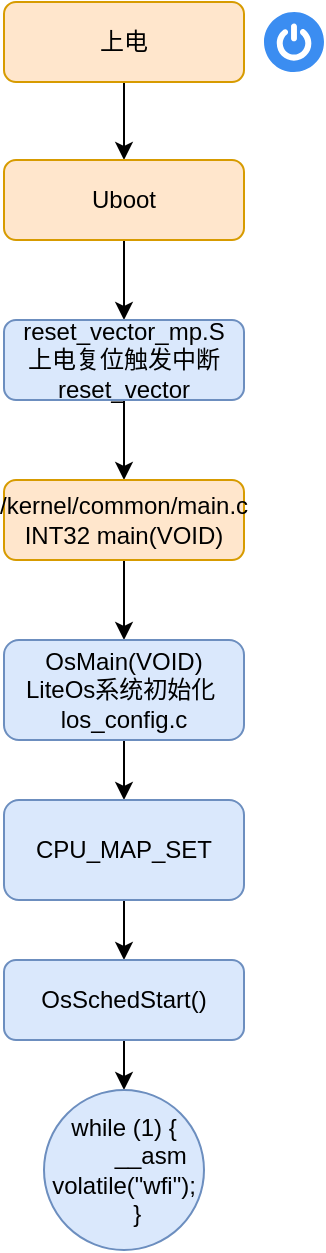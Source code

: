 <mxfile version="22.1.11" type="github">
  <diagram name="第 1 页" id="Cr2VqbzI6dDtqjlpagMs">
    <mxGraphModel dx="1195" dy="650" grid="1" gridSize="10" guides="1" tooltips="1" connect="1" arrows="1" fold="1" page="1" pageScale="1" pageWidth="827" pageHeight="1169" math="0" shadow="0">
      <root>
        <mxCell id="0" />
        <mxCell id="1" parent="0" />
        <mxCell id="z2g5AGjKFLvPSnn4dV-h-4" value="" style="edgeStyle=orthogonalEdgeStyle;rounded=0;orthogonalLoop=1;jettySize=auto;html=1;" edge="1" parent="1" source="z2g5AGjKFLvPSnn4dV-h-1" target="z2g5AGjKFLvPSnn4dV-h-3">
          <mxGeometry relative="1" as="geometry" />
        </mxCell>
        <mxCell id="z2g5AGjKFLvPSnn4dV-h-1" value="上电" style="rounded=1;whiteSpace=wrap;html=1;fillColor=#ffe6cc;strokeColor=#d79b00;shadow=0;glass=0;" vertex="1" parent="1">
          <mxGeometry x="80" y="41" width="120" height="40" as="geometry" />
        </mxCell>
        <mxCell id="z2g5AGjKFLvPSnn4dV-h-2" value="" style="sketch=0;html=1;aspect=fixed;strokeColor=none;shadow=0;fillColor=#3B8DF1;verticalAlign=top;labelPosition=center;verticalLabelPosition=bottom;shape=mxgraph.gcp2.a7_power" vertex="1" parent="1">
          <mxGeometry x="210" y="46" width="30" height="30" as="geometry" />
        </mxCell>
        <mxCell id="z2g5AGjKFLvPSnn4dV-h-7" value="" style="edgeStyle=orthogonalEdgeStyle;rounded=0;orthogonalLoop=1;jettySize=auto;html=1;" edge="1" parent="1" source="z2g5AGjKFLvPSnn4dV-h-3" target="z2g5AGjKFLvPSnn4dV-h-6">
          <mxGeometry relative="1" as="geometry" />
        </mxCell>
        <mxCell id="z2g5AGjKFLvPSnn4dV-h-3" value="Uboot" style="rounded=1;whiteSpace=wrap;html=1;fillColor=#ffe6cc;strokeColor=#d79b00;" vertex="1" parent="1">
          <mxGeometry x="80" y="120" width="120" height="40" as="geometry" />
        </mxCell>
        <mxCell id="z2g5AGjKFLvPSnn4dV-h-9" value="" style="edgeStyle=orthogonalEdgeStyle;rounded=0;orthogonalLoop=1;jettySize=auto;html=1;" edge="1" parent="1" source="z2g5AGjKFLvPSnn4dV-h-6" target="z2g5AGjKFLvPSnn4dV-h-8">
          <mxGeometry relative="1" as="geometry" />
        </mxCell>
        <mxCell id="z2g5AGjKFLvPSnn4dV-h-6" value="reset_vector_mp.S&lt;br&gt;上电复位触发中断&lt;br&gt;reset_vector" style="rounded=1;whiteSpace=wrap;html=1;fillColor=#dae8fc;strokeColor=#6c8ebf;" vertex="1" parent="1">
          <mxGeometry x="80" y="200" width="120" height="40" as="geometry" />
        </mxCell>
        <mxCell id="z2g5AGjKFLvPSnn4dV-h-14" value="" style="edgeStyle=orthogonalEdgeStyle;rounded=0;orthogonalLoop=1;jettySize=auto;html=1;" edge="1" parent="1" source="z2g5AGjKFLvPSnn4dV-h-8" target="z2g5AGjKFLvPSnn4dV-h-13">
          <mxGeometry relative="1" as="geometry" />
        </mxCell>
        <mxCell id="z2g5AGjKFLvPSnn4dV-h-8" value="/kernel/common/main.c&lt;br&gt;INT32 main(VOID)" style="rounded=1;whiteSpace=wrap;html=1;fillColor=#ffe6cc;strokeColor=#d79b00;" vertex="1" parent="1">
          <mxGeometry x="80" y="280" width="120" height="40" as="geometry" />
        </mxCell>
        <mxCell id="z2g5AGjKFLvPSnn4dV-h-18" value="" style="edgeStyle=orthogonalEdgeStyle;rounded=0;orthogonalLoop=1;jettySize=auto;html=1;" edge="1" parent="1" source="z2g5AGjKFLvPSnn4dV-h-13" target="z2g5AGjKFLvPSnn4dV-h-17">
          <mxGeometry relative="1" as="geometry" />
        </mxCell>
        <mxCell id="z2g5AGjKFLvPSnn4dV-h-13" value="OsMain(VOID)&lt;br&gt;LiteOs系统初始化&amp;nbsp;&lt;br&gt;los_config.c" style="whiteSpace=wrap;html=1;fillColor=#dae8fc;strokeColor=#6c8ebf;rounded=1;" vertex="1" parent="1">
          <mxGeometry x="80" y="360" width="120" height="50" as="geometry" />
        </mxCell>
        <mxCell id="z2g5AGjKFLvPSnn4dV-h-20" value="" style="edgeStyle=orthogonalEdgeStyle;rounded=0;orthogonalLoop=1;jettySize=auto;html=1;" edge="1" parent="1" source="z2g5AGjKFLvPSnn4dV-h-17" target="z2g5AGjKFLvPSnn4dV-h-19">
          <mxGeometry relative="1" as="geometry" />
        </mxCell>
        <mxCell id="z2g5AGjKFLvPSnn4dV-h-17" value="CPU_MAP_SET" style="whiteSpace=wrap;html=1;fillColor=#dae8fc;strokeColor=#6c8ebf;rounded=1;" vertex="1" parent="1">
          <mxGeometry x="80" y="440" width="120" height="50" as="geometry" />
        </mxCell>
        <mxCell id="z2g5AGjKFLvPSnn4dV-h-22" value="" style="edgeStyle=orthogonalEdgeStyle;rounded=0;orthogonalLoop=1;jettySize=auto;html=1;" edge="1" parent="1" source="z2g5AGjKFLvPSnn4dV-h-19" target="z2g5AGjKFLvPSnn4dV-h-21">
          <mxGeometry relative="1" as="geometry" />
        </mxCell>
        <mxCell id="z2g5AGjKFLvPSnn4dV-h-19" value="OsSchedStart()" style="whiteSpace=wrap;html=1;fillColor=#dae8fc;strokeColor=#6c8ebf;rounded=1;" vertex="1" parent="1">
          <mxGeometry x="80" y="520" width="120" height="40" as="geometry" />
        </mxCell>
        <mxCell id="z2g5AGjKFLvPSnn4dV-h-21" value="&lt;div&gt;while (1) {&lt;/div&gt;&lt;div&gt;&amp;nbsp; &amp;nbsp; &amp;nbsp; &amp;nbsp; __asm volatile(&quot;wfi&quot;);&lt;/div&gt;&lt;div&gt;&amp;nbsp; &amp;nbsp; }&lt;/div&gt;" style="ellipse;whiteSpace=wrap;html=1;fillColor=#dae8fc;strokeColor=#6c8ebf;rounded=0;" vertex="1" parent="1">
          <mxGeometry x="100" y="585" width="80" height="80" as="geometry" />
        </mxCell>
      </root>
    </mxGraphModel>
  </diagram>
</mxfile>
